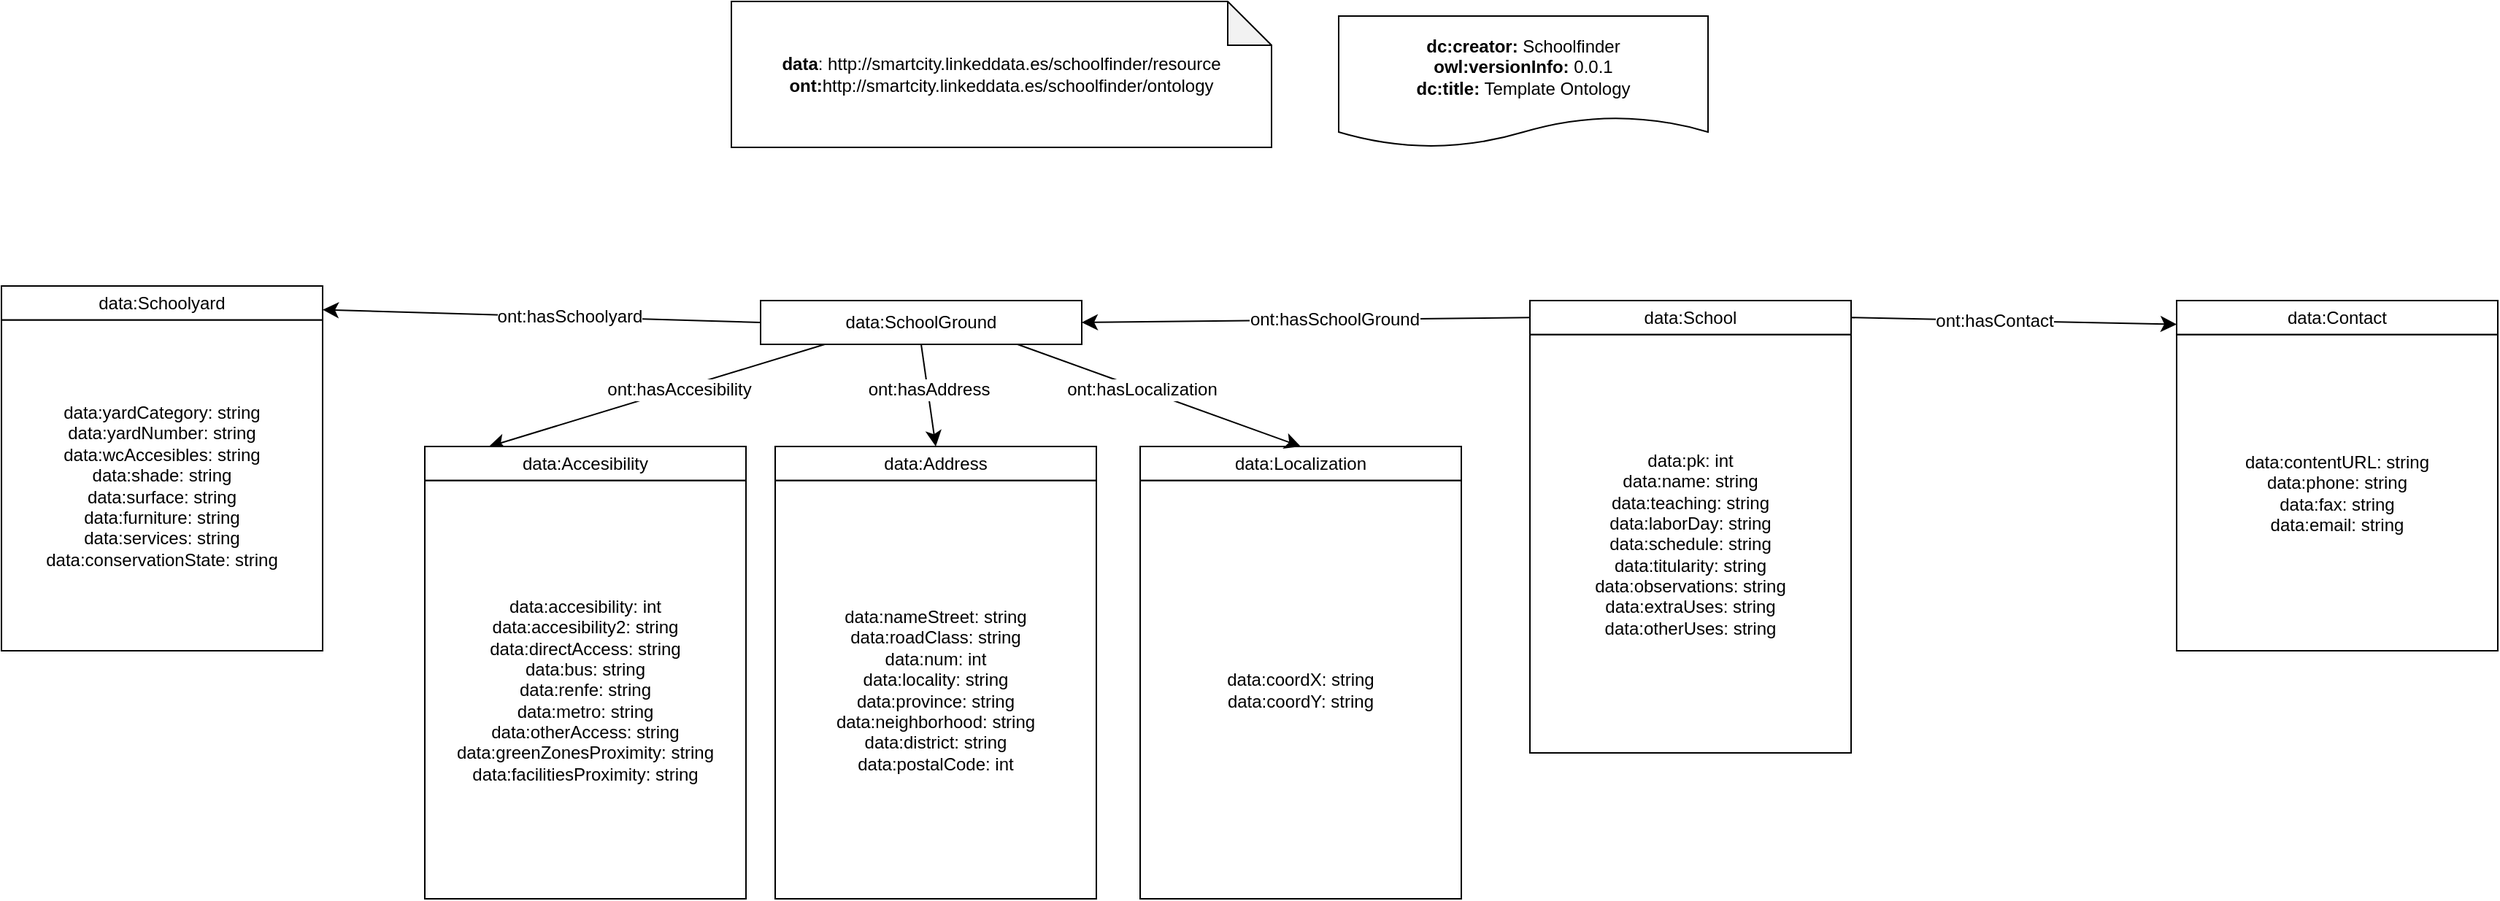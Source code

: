 <mxfile version="20.4.0" type="device"><diagram id="iVaWwiHNAsCGGNe0Aepb" name="Página-1"><mxGraphModel dx="2903" dy="978" grid="1" gridSize="10" guides="1" tooltips="1" connect="1" arrows="1" fold="1" page="1" pageScale="1" pageWidth="827" pageHeight="1169" math="0" shadow="0"><root><mxCell id="0"/><mxCell id="1" parent="0"/><mxCell id="lRDi3f1OSFYf-IGdmZD--3" value="&lt;div&gt;&lt;b&gt;data&lt;/b&gt;: http://smartcity.linkeddata.es/schoolfinder/resource&lt;/div&gt;&lt;b&gt;ont:&lt;/b&gt;http://smartcity.linkeddata.es/schoolfinder/ontology" style="shape=note;whiteSpace=wrap;html=1;backgroundOutline=1;darkOpacity=0.05;" vertex="1" parent="1"><mxGeometry x="60" y="135" width="370" height="100" as="geometry"/></mxCell><mxCell id="lRDi3f1OSFYf-IGdmZD--4" value="&lt;div&gt;&lt;b&gt;dc:creator:&lt;/b&gt;&amp;nbsp;Schoolfinder&lt;/div&gt;&lt;div&gt;&lt;b&gt;owl:versionInfo:&lt;/b&gt; 0.0.1&lt;/div&gt;&lt;div&gt;&lt;b&gt;dc:title:&lt;/b&gt; Template Ontology&lt;/div&gt;" style="shape=document;whiteSpace=wrap;html=1;boundedLbl=1;labelBackgroundColor=#ffffff;strokeColor=#000000;fontSize=12;fontColor=#000000;size=0.233;" vertex="1" parent="1"><mxGeometry x="476" y="145" width="253" height="90" as="geometry"/></mxCell><mxCell id="lRDi3f1OSFYf-IGdmZD--34" value="" style="group" vertex="1" connectable="0" parent="1"><mxGeometry x="607" y="340" width="220" height="310" as="geometry"/></mxCell><mxCell id="lRDi3f1OSFYf-IGdmZD--1" value="data:pk: int&lt;br&gt;data:name: string&lt;br&gt;data:teaching: string&lt;br&gt;data:laborDay: string&lt;br&gt;data:schedule: string&lt;br&gt;data:titularity: string&lt;br&gt;data:observations: string&lt;br&gt;data:extraUses: string&lt;br&gt;data:otherUses: string" style="rounded=0;whiteSpace=wrap;html=1;snapToPoint=1;points=[[0.1,0],[0.2,0],[0.3,0],[0.4,0],[0.5,0],[0.6,0],[0.7,0],[0.8,0],[0.9,0],[0,0.1],[0,0.3],[0,0.5],[0,0.7],[0,0.9],[0.1,1],[0.2,1],[0.3,1],[0.4,1],[0.5,1],[0.6,1],[0.7,1],[0.8,1],[0.9,1],[1,0.1],[1,0.3],[1,0.5],[1,0.7],[1,0.9]];" vertex="1" parent="lRDi3f1OSFYf-IGdmZD--34"><mxGeometry y="23.25" width="220" height="286.75" as="geometry"/></mxCell><mxCell id="lRDi3f1OSFYf-IGdmZD--2" value="data:School" style="rounded=0;whiteSpace=wrap;html=1;snapToPoint=1;points=[[0.1,0],[0.2,0],[0.3,0],[0.4,0],[0.5,0],[0.6,0],[0.7,0],[0.8,0],[0.9,0],[0,0.1],[0,0.3],[0,0.5],[0,0.7],[0,0.9],[0.1,1],[0.2,1],[0.3,1],[0.4,1],[0.5,1],[0.6,1],[0.7,1],[0.8,1],[0.9,1],[1,0.1],[1,0.3],[1,0.5],[1,0.7],[1,0.9]];" vertex="1" parent="lRDi3f1OSFYf-IGdmZD--34"><mxGeometry width="220" height="23.25" as="geometry"/></mxCell><mxCell id="lRDi3f1OSFYf-IGdmZD--37" value="data:SchoolGround" style="rounded=0;whiteSpace=wrap;html=1;snapToPoint=1;points=[[0.1,0],[0.2,0],[0.3,0],[0.4,0],[0.5,0],[0.6,0],[0.7,0],[0.8,0],[0.9,0],[0,0.1],[0,0.3],[0,0.5],[0,0.7],[0,0.9],[0.1,1],[0.2,1],[0.3,1],[0.4,1],[0.5,1],[0.6,1],[0.7,1],[0.8,1],[0.9,1],[1,0.1],[1,0.3],[1,0.5],[1,0.7],[1,0.9]];" vertex="1" parent="1"><mxGeometry x="80" y="340" width="220" height="30.0" as="geometry"/></mxCell><mxCell id="lRDi3f1OSFYf-IGdmZD--48" value="" style="endArrow=classic;html=1;exitX=0;exitY=0.5;exitDx=0;exitDy=0;endSize=8;arcSize=0;rounded=0;entryX=1;entryY=0.5;entryDx=0;entryDy=0;" edge="1" parent="1" source="lRDi3f1OSFYf-IGdmZD--2" target="lRDi3f1OSFYf-IGdmZD--37"><mxGeometry width="50" height="50" relative="1" as="geometry"><mxPoint x="310" y="360" as="sourcePoint"/><mxPoint x="250" y="450" as="targetPoint"/></mxGeometry></mxCell><mxCell id="lRDi3f1OSFYf-IGdmZD--49" value="ont:hasSchoolGround" style="text;html=1;align=center;verticalAlign=middle;resizable=0;points=[];labelBackgroundColor=#ffffff;" vertex="1" connectable="0" parent="lRDi3f1OSFYf-IGdmZD--48"><mxGeometry x="-0.127" relative="1" as="geometry"><mxPoint as="offset"/></mxGeometry></mxCell><mxCell id="lRDi3f1OSFYf-IGdmZD--51" value="" style="endArrow=classic;html=1;exitX=0.2;exitY=1;exitDx=0;exitDy=0;endSize=8;arcSize=0;rounded=0;entryX=0.2;entryY=0;entryDx=0;entryDy=0;" edge="1" parent="1" source="lRDi3f1OSFYf-IGdmZD--37" target="lRDi3f1OSFYf-IGdmZD--64"><mxGeometry width="50" height="50" relative="1" as="geometry"><mxPoint x="350" y="420" as="sourcePoint"/><mxPoint x="100" y="430" as="targetPoint"/></mxGeometry></mxCell><mxCell id="lRDi3f1OSFYf-IGdmZD--52" value="ont:hasAccesibility" style="text;html=1;align=center;verticalAlign=middle;resizable=0;points=[];labelBackgroundColor=#ffffff;" vertex="1" connectable="0" parent="lRDi3f1OSFYf-IGdmZD--51"><mxGeometry x="-0.127" relative="1" as="geometry"><mxPoint as="offset"/></mxGeometry></mxCell><mxCell id="lRDi3f1OSFYf-IGdmZD--56" value="" style="group" vertex="1" connectable="0" parent="1"><mxGeometry x="340" y="440" width="220" height="310" as="geometry"/></mxCell><mxCell id="lRDi3f1OSFYf-IGdmZD--57" value="data:coordX: string&lt;br&gt;data:coordY: string" style="rounded=0;whiteSpace=wrap;html=1;snapToPoint=1;points=[[0.1,0],[0.2,0],[0.3,0],[0.4,0],[0.5,0],[0.6,0],[0.7,0],[0.8,0],[0.9,0],[0,0.1],[0,0.3],[0,0.5],[0,0.7],[0,0.9],[0.1,1],[0.2,1],[0.3,1],[0.4,1],[0.5,1],[0.6,1],[0.7,1],[0.8,1],[0.9,1],[1,0.1],[1,0.3],[1,0.5],[1,0.7],[1,0.9]];" vertex="1" parent="lRDi3f1OSFYf-IGdmZD--56"><mxGeometry y="23.25" width="220" height="286.75" as="geometry"/></mxCell><mxCell id="lRDi3f1OSFYf-IGdmZD--58" value="data:Localization" style="rounded=0;whiteSpace=wrap;html=1;snapToPoint=1;points=[[0.1,0],[0.2,0],[0.3,0],[0.4,0],[0.5,0],[0.6,0],[0.7,0],[0.8,0],[0.9,0],[0,0.1],[0,0.3],[0,0.5],[0,0.7],[0,0.9],[0.1,1],[0.2,1],[0.3,1],[0.4,1],[0.5,1],[0.6,1],[0.7,1],[0.8,1],[0.9,1],[1,0.1],[1,0.3],[1,0.5],[1,0.7],[1,0.9]];" vertex="1" parent="lRDi3f1OSFYf-IGdmZD--56"><mxGeometry width="220" height="23.25" as="geometry"/></mxCell><mxCell id="lRDi3f1OSFYf-IGdmZD--59" value="" style="group" vertex="1" connectable="0" parent="1"><mxGeometry x="90" y="440" width="220" height="310" as="geometry"/></mxCell><mxCell id="lRDi3f1OSFYf-IGdmZD--60" value="data:nameStreet: string&lt;br&gt;data:roadClass: string&lt;br&gt;data:num: int&lt;br&gt;data:locality: string&lt;br&gt;data:province: string&lt;br&gt;data:neighborhood: string&lt;br&gt;data:district: string&lt;br&gt;data:postalCode: int" style="rounded=0;whiteSpace=wrap;html=1;snapToPoint=1;points=[[0.1,0],[0.2,0],[0.3,0],[0.4,0],[0.5,0],[0.6,0],[0.7,0],[0.8,0],[0.9,0],[0,0.1],[0,0.3],[0,0.5],[0,0.7],[0,0.9],[0.1,1],[0.2,1],[0.3,1],[0.4,1],[0.5,1],[0.6,1],[0.7,1],[0.8,1],[0.9,1],[1,0.1],[1,0.3],[1,0.5],[1,0.7],[1,0.9]];" vertex="1" parent="lRDi3f1OSFYf-IGdmZD--59"><mxGeometry y="23.25" width="220" height="286.75" as="geometry"/></mxCell><mxCell id="lRDi3f1OSFYf-IGdmZD--61" value="data:Address" style="rounded=0;whiteSpace=wrap;html=1;snapToPoint=1;points=[[0.1,0],[0.2,0],[0.3,0],[0.4,0],[0.5,0],[0.6,0],[0.7,0],[0.8,0],[0.9,0],[0,0.1],[0,0.3],[0,0.5],[0,0.7],[0,0.9],[0.1,1],[0.2,1],[0.3,1],[0.4,1],[0.5,1],[0.6,1],[0.7,1],[0.8,1],[0.9,1],[1,0.1],[1,0.3],[1,0.5],[1,0.7],[1,0.9]];" vertex="1" parent="lRDi3f1OSFYf-IGdmZD--59"><mxGeometry width="220" height="23.25" as="geometry"/></mxCell><mxCell id="lRDi3f1OSFYf-IGdmZD--62" value="" style="group" vertex="1" connectable="0" parent="1"><mxGeometry x="-150" y="440" width="220" height="310" as="geometry"/></mxCell><mxCell id="lRDi3f1OSFYf-IGdmZD--63" value="data:accesibility: int&lt;br&gt;data:accesibility2: string&lt;br&gt;data:directAccess: string&lt;br&gt;data:bus: string&lt;br&gt;data:renfe: string&lt;br&gt;data:metro: string&lt;br&gt;data:otherAccess: string&lt;br&gt;data:greenZonesProximity: string&lt;br&gt;data:facilitiesProximity: string" style="rounded=0;whiteSpace=wrap;html=1;snapToPoint=1;points=[[0.1,0],[0.2,0],[0.3,0],[0.4,0],[0.5,0],[0.6,0],[0.7,0],[0.8,0],[0.9,0],[0,0.1],[0,0.3],[0,0.5],[0,0.7],[0,0.9],[0.1,1],[0.2,1],[0.3,1],[0.4,1],[0.5,1],[0.6,1],[0.7,1],[0.8,1],[0.9,1],[1,0.1],[1,0.3],[1,0.5],[1,0.7],[1,0.9]];" vertex="1" parent="lRDi3f1OSFYf-IGdmZD--62"><mxGeometry y="23.25" width="220" height="286.75" as="geometry"/></mxCell><mxCell id="lRDi3f1OSFYf-IGdmZD--64" value="data:Accesibility" style="rounded=0;whiteSpace=wrap;html=1;snapToPoint=1;points=[[0.1,0],[0.2,0],[0.3,0],[0.4,0],[0.5,0],[0.6,0],[0.7,0],[0.8,0],[0.9,0],[0,0.1],[0,0.3],[0,0.5],[0,0.7],[0,0.9],[0.1,1],[0.2,1],[0.3,1],[0.4,1],[0.5,1],[0.6,1],[0.7,1],[0.8,1],[0.9,1],[1,0.1],[1,0.3],[1,0.5],[1,0.7],[1,0.9]];" vertex="1" parent="lRDi3f1OSFYf-IGdmZD--62"><mxGeometry width="220" height="23.25" as="geometry"/></mxCell><mxCell id="lRDi3f1OSFYf-IGdmZD--70" value="" style="endArrow=classic;html=1;exitX=0.5;exitY=1;exitDx=0;exitDy=0;endSize=8;arcSize=0;rounded=0;entryX=0.5;entryY=0;entryDx=0;entryDy=0;" edge="1" parent="1" source="lRDi3f1OSFYf-IGdmZD--37" target="lRDi3f1OSFYf-IGdmZD--61"><mxGeometry width="50" height="50" relative="1" as="geometry"><mxPoint x="617" y="361.625" as="sourcePoint"/><mxPoint x="310" y="365" as="targetPoint"/></mxGeometry></mxCell><mxCell id="lRDi3f1OSFYf-IGdmZD--71" value="ont:hasAddress" style="text;html=1;align=center;verticalAlign=middle;resizable=0;points=[];labelBackgroundColor=#ffffff;" vertex="1" connectable="0" parent="lRDi3f1OSFYf-IGdmZD--70"><mxGeometry x="-0.127" relative="1" as="geometry"><mxPoint as="offset"/></mxGeometry></mxCell><mxCell id="lRDi3f1OSFYf-IGdmZD--72" value="" style="endArrow=classic;html=1;exitX=0.8;exitY=1;exitDx=0;exitDy=0;endSize=8;arcSize=0;rounded=0;entryX=0.5;entryY=0;entryDx=0;entryDy=0;" edge="1" parent="1" source="lRDi3f1OSFYf-IGdmZD--37" target="lRDi3f1OSFYf-IGdmZD--58"><mxGeometry width="50" height="50" relative="1" as="geometry"><mxPoint x="617" y="361.625" as="sourcePoint"/><mxPoint x="310" y="365" as="targetPoint"/></mxGeometry></mxCell><mxCell id="lRDi3f1OSFYf-IGdmZD--73" value="ont:hasLocalization" style="text;html=1;align=center;verticalAlign=middle;resizable=0;points=[];labelBackgroundColor=#ffffff;" vertex="1" connectable="0" parent="lRDi3f1OSFYf-IGdmZD--72"><mxGeometry x="-0.127" relative="1" as="geometry"><mxPoint as="offset"/></mxGeometry></mxCell><mxCell id="lRDi3f1OSFYf-IGdmZD--79" value="" style="group" vertex="1" connectable="0" parent="1"><mxGeometry x="-440" y="330" width="220" height="310" as="geometry"/></mxCell><mxCell id="lRDi3f1OSFYf-IGdmZD--80" value="data:yardCategory: string&lt;br&gt;data:yardNumber: string&lt;br&gt;data:wcAccesibles: string&lt;br&gt;data:shade: string&lt;br&gt;data:surface: string&lt;br&gt;data:furniture: string&lt;br&gt;data:services: string&lt;br&gt;data:conservationState: string" style="rounded=0;whiteSpace=wrap;html=1;snapToPoint=1;points=[[0.1,0],[0.2,0],[0.3,0],[0.4,0],[0.5,0],[0.6,0],[0.7,0],[0.8,0],[0.9,0],[0,0.1],[0,0.3],[0,0.5],[0,0.7],[0,0.9],[0.1,1],[0.2,1],[0.3,1],[0.4,1],[0.5,1],[0.6,1],[0.7,1],[0.8,1],[0.9,1],[1,0.1],[1,0.3],[1,0.5],[1,0.7],[1,0.9]];" vertex="1" parent="lRDi3f1OSFYf-IGdmZD--79"><mxGeometry y="23.25" width="220" height="226.75" as="geometry"/></mxCell><mxCell id="lRDi3f1OSFYf-IGdmZD--81" value="data:Schoolyard" style="rounded=0;whiteSpace=wrap;html=1;snapToPoint=1;points=[[0.1,0],[0.2,0],[0.3,0],[0.4,0],[0.5,0],[0.6,0],[0.7,0],[0.8,0],[0.9,0],[0,0.1],[0,0.3],[0,0.5],[0,0.7],[0,0.9],[0.1,1],[0.2,1],[0.3,1],[0.4,1],[0.5,1],[0.6,1],[0.7,1],[0.8,1],[0.9,1],[1,0.1],[1,0.3],[1,0.5],[1,0.7],[1,0.9]];" vertex="1" parent="lRDi3f1OSFYf-IGdmZD--79"><mxGeometry width="220" height="23.25" as="geometry"/></mxCell><mxCell id="lRDi3f1OSFYf-IGdmZD--82" value="" style="endArrow=classic;html=1;exitX=0;exitY=0.5;exitDx=0;exitDy=0;endSize=8;arcSize=0;rounded=0;entryX=1;entryY=0.7;entryDx=0;entryDy=0;" edge="1" parent="1" source="lRDi3f1OSFYf-IGdmZD--37" target="lRDi3f1OSFYf-IGdmZD--81"><mxGeometry width="50" height="50" relative="1" as="geometry"><mxPoint x="617" y="361.625" as="sourcePoint"/><mxPoint x="310" y="365" as="targetPoint"/></mxGeometry></mxCell><mxCell id="lRDi3f1OSFYf-IGdmZD--83" value="ont:hasSchoolyard" style="text;html=1;align=center;verticalAlign=middle;resizable=0;points=[];labelBackgroundColor=#ffffff;" vertex="1" connectable="0" parent="lRDi3f1OSFYf-IGdmZD--82"><mxGeometry x="-0.127" relative="1" as="geometry"><mxPoint as="offset"/></mxGeometry></mxCell><mxCell id="lRDi3f1OSFYf-IGdmZD--86" value="data:contentURL: string&lt;br&gt;data:phone: string&lt;br&gt;data:fax: string&lt;br&gt;data:email: string" style="rounded=0;whiteSpace=wrap;html=1;snapToPoint=1;points=[[0.1,0],[0.2,0],[0.3,0],[0.4,0],[0.5,0],[0.6,0],[0.7,0],[0.8,0],[0.9,0],[0,0.1],[0,0.3],[0,0.5],[0,0.7],[0,0.9],[0.1,1],[0.2,1],[0.3,1],[0.4,1],[0.5,1],[0.6,1],[0.7,1],[0.8,1],[0.9,1],[1,0.1],[1,0.3],[1,0.5],[1,0.7],[1,0.9]];" vertex="1" parent="1"><mxGeometry x="1050" y="363.25" width="220" height="216.75" as="geometry"/></mxCell><mxCell id="lRDi3f1OSFYf-IGdmZD--87" value="data:Contact" style="rounded=0;whiteSpace=wrap;html=1;snapToPoint=1;points=[[0.1,0],[0.2,0],[0.3,0],[0.4,0],[0.5,0],[0.6,0],[0.7,0],[0.8,0],[0.9,0],[0,0.1],[0,0.3],[0,0.5],[0,0.7],[0,0.9],[0.1,1],[0.2,1],[0.3,1],[0.4,1],[0.5,1],[0.6,1],[0.7,1],[0.8,1],[0.9,1],[1,0.1],[1,0.3],[1,0.5],[1,0.7],[1,0.9]];" vertex="1" parent="1"><mxGeometry x="1050" y="340" width="220" height="23.25" as="geometry"/></mxCell><mxCell id="lRDi3f1OSFYf-IGdmZD--90" value="" style="endArrow=classic;html=1;exitX=1;exitY=0.5;exitDx=0;exitDy=0;endSize=8;arcSize=0;rounded=0;entryX=0;entryY=0.7;entryDx=0;entryDy=0;" edge="1" parent="1" source="lRDi3f1OSFYf-IGdmZD--2" target="lRDi3f1OSFYf-IGdmZD--87"><mxGeometry width="50" height="50" relative="1" as="geometry"><mxPoint x="617" y="361.625" as="sourcePoint"/><mxPoint x="310" y="365" as="targetPoint"/></mxGeometry></mxCell><mxCell id="lRDi3f1OSFYf-IGdmZD--91" value="ont:hasContact" style="text;html=1;align=center;verticalAlign=middle;resizable=0;points=[];labelBackgroundColor=#ffffff;" vertex="1" connectable="0" parent="lRDi3f1OSFYf-IGdmZD--90"><mxGeometry x="-0.127" relative="1" as="geometry"><mxPoint as="offset"/></mxGeometry></mxCell></root></mxGraphModel></diagram></mxfile>